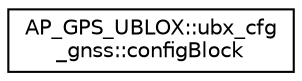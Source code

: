 digraph "Graphical Class Hierarchy"
{
 // INTERACTIVE_SVG=YES
  edge [fontname="Helvetica",fontsize="10",labelfontname="Helvetica",labelfontsize="10"];
  node [fontname="Helvetica",fontsize="10",shape=record];
  rankdir="LR";
  Node1 [label="AP_GPS_UBLOX::ubx_cfg\l_gnss::configBlock",height=0.2,width=0.4,color="black", fillcolor="white", style="filled",URL="$structAP__GPS__UBLOX_1_1ubx__cfg__gnss_1_1configBlock.html"];
}
